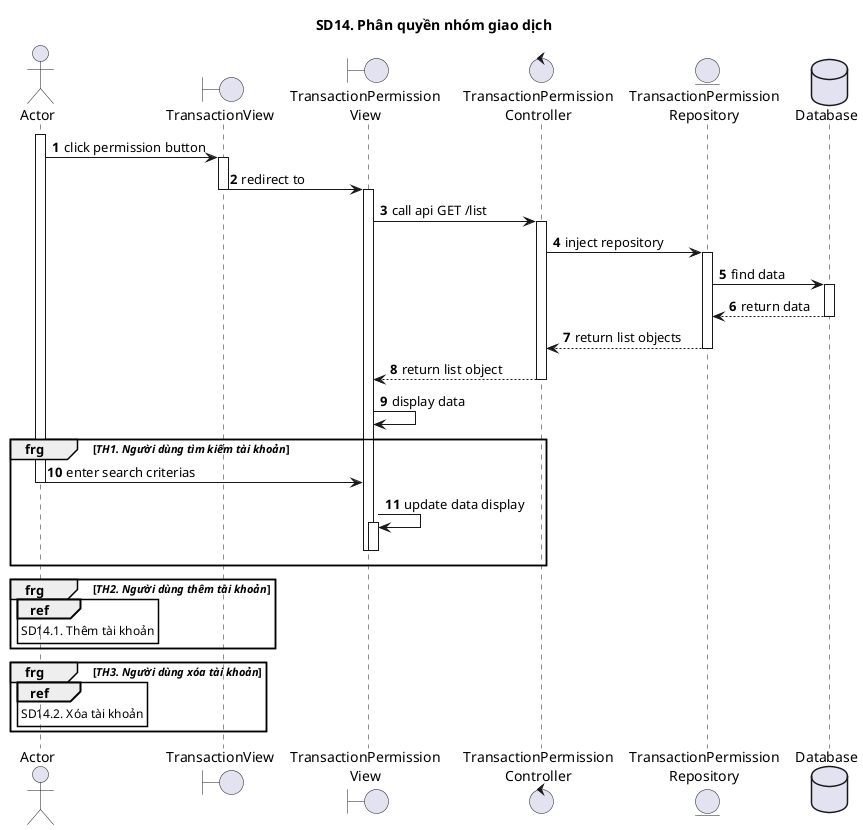 @startuml SQ
autonumber
title SD14. Phân quyền nhóm giao dịch
actor "Actor" as actor
boundary "TransactionView" as view
boundary "TransactionPermission\nView" as permission
control "TransactionPermission\nController" as controller
entity "TransactionPermission\nRepository" as model
database "Database" as database
activate actor
actor -> view: click permission button
activate view
view -> permission: redirect to
deactivate view
activate permission
permission -> controller: call api GET /list
activate controller
controller -> model: inject repository
activate model
model -> database: find data
activate database
database --> model: return data
deactivate database
model --> controller: return list objects
deactivate model
controller --> permission: return list object
deactivate controller
permission -> permission: display data
group frg [//TH1. Người dùng tìm kiếm tài khoản//]
actor -> permission : enter search criterias
deactivate actor
permission -> permission: update data display
activate permission
deactivate permission
deactivate permission
end
group frg [//TH2. Người dùng thêm tài khoản//]
ref over actor
SD14.1. Thêm tài khoản
end ref
end
group frg [//TH3. Người dùng xóa tài khoản//]
ref over actor
SD14.2. Xóa tài khoản
end ref
end
@enduml
